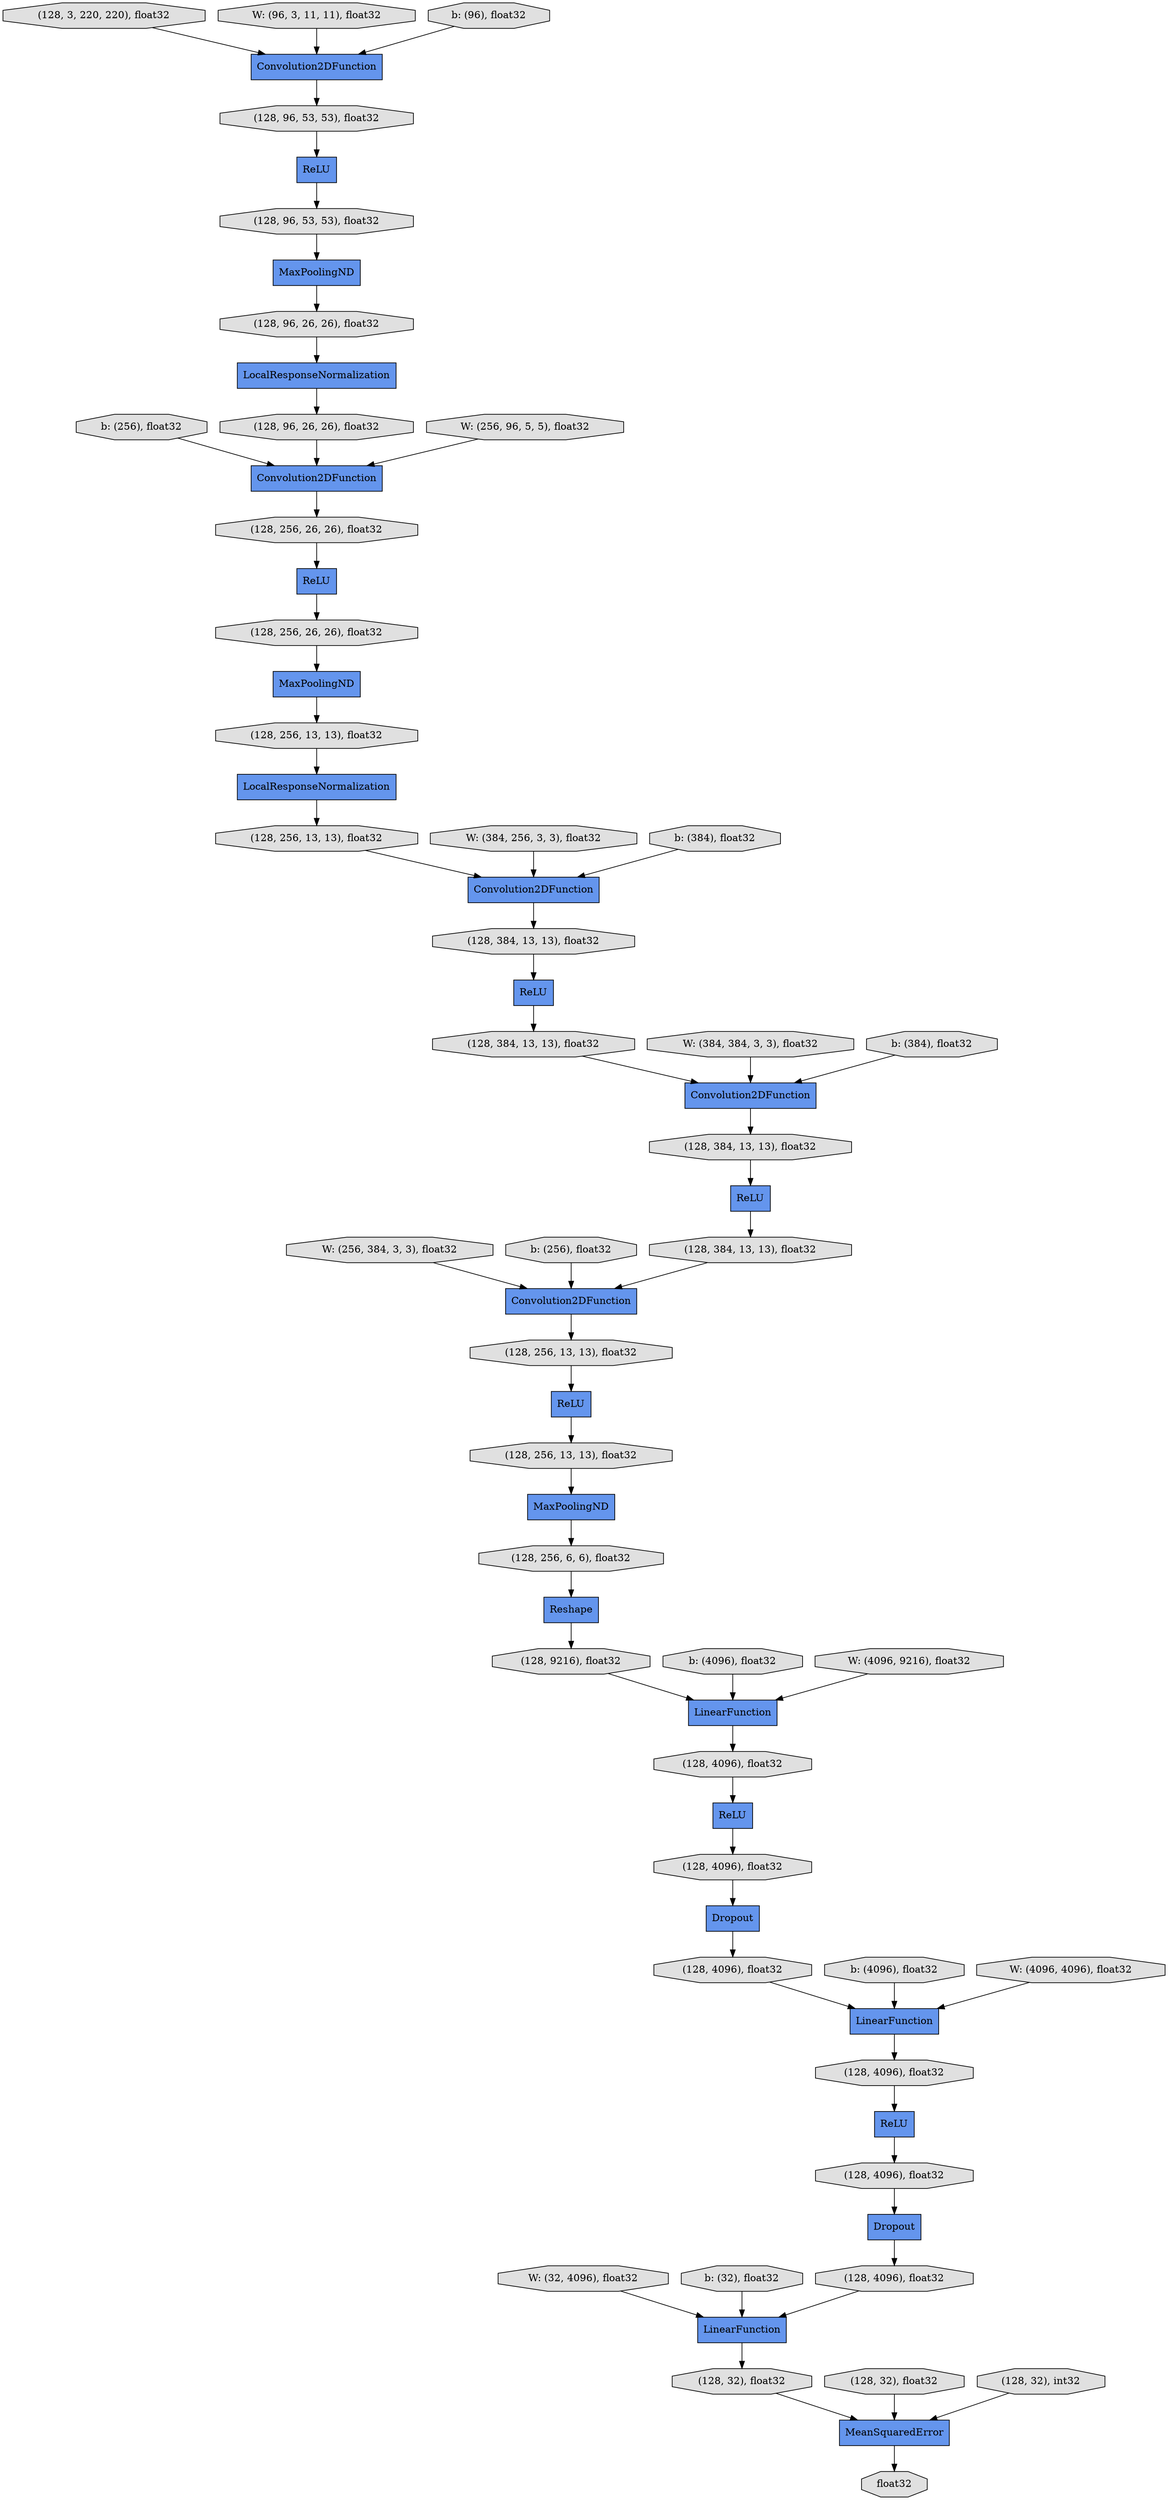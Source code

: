 digraph graphname{rankdir=TB;1378494498848 [label="W: (32, 4096), float32",shape="octagon",fillcolor="#E0E0E0",style="filled"];1378494527520 [label="LinearFunction",shape="record",fillcolor="#6495ED",style="filled"];1378494603376 [label="b: (256), float32",shape="octagon",fillcolor="#E0E0E0",style="filled"];1378494496880 [label="LocalResponseNormalization",shape="record",fillcolor="#6495ED",style="filled"];1377576218784 [label="W: (256, 384, 3, 3), float32",shape="octagon",fillcolor="#E0E0E0",style="filled"];1376537061552 [label="(128, 9216), float32",shape="octagon",fillcolor="#E0E0E0",style="filled"];1376537059488 [label="(128, 256, 13, 13), float32",shape="octagon",fillcolor="#E0E0E0",style="filled"];1377268480176 [label="(128, 256, 26, 26), float32",shape="octagon",fillcolor="#E0E0E0",style="filled"];1376537061696 [label="LinearFunction",shape="record",fillcolor="#6495ED",style="filled"];1378494499136 [label="ReLU",shape="record",fillcolor="#6495ED",style="filled"];1376537059680 [label="(128, 384, 13, 13), float32",shape="octagon",fillcolor="#E0E0E0",style="filled"];1376537061744 [label="(128, 4096), float32",shape="octagon",fillcolor="#E0E0E0",style="filled"];1378494603664 [label="W: (384, 256, 3, 3), float32",shape="octagon",fillcolor="#E0E0E0",style="filled"];1376537059776 [label="(128, 384, 13, 13), float32",shape="octagon",fillcolor="#E0E0E0",style="filled"];1376537061840 [label="(128, 4096), float32",shape="octagon",fillcolor="#E0E0E0",style="filled"];1378494499280 [label="Convolution2DFunction",shape="record",fillcolor="#6495ED",style="filled"];1378494497312 [label="MaxPoolingND",shape="record",fillcolor="#6495ED",style="filled"];1378494497360 [label="b: (256), float32",shape="octagon",fillcolor="#E0E0E0",style="filled"];1378494526080 [label="ReLU",shape="record",fillcolor="#6495ED",style="filled"];1378494604000 [label="b: (384), float32",shape="octagon",fillcolor="#E0E0E0",style="filled"];1376537062128 [label="(128, 4096), float32",shape="octagon",fillcolor="#E0E0E0",style="filled"];1378494499568 [label="b: (4096), float32",shape="octagon",fillcolor="#E0E0E0",style="filled"];1377268480800 [label="(128, 256, 13, 13), float32",shape="octagon",fillcolor="#E0E0E0",style="filled"];1376537060160 [label="(128, 256, 13, 13), float32",shape="octagon",fillcolor="#E0E0E0",style="filled"];1376537062224 [label="Dropout",shape="record",fillcolor="#6495ED",style="filled"];1377268480896 [label="(128, 96, 26, 26), float32",shape="octagon",fillcolor="#E0E0E0",style="filled"];1376537062320 [label="(128, 4096), float32",shape="octagon",fillcolor="#E0E0E0",style="filled"];1378494499808 [label="(128, 3, 220, 220), float32",shape="octagon",fillcolor="#E0E0E0",style="filled"];1376537060352 [label="(128, 384, 13, 13), float32",shape="octagon",fillcolor="#E0E0E0",style="filled"];1378494604288 [label="W: (384, 384, 3, 3), float32",shape="octagon",fillcolor="#E0E0E0",style="filled"];1378494526464 [label="LocalResponseNormalization",shape="record",fillcolor="#6495ED",style="filled"];1378494526512 [label="MaxPoolingND",shape="record",fillcolor="#6495ED",style="filled"];1376537062464 [label="MeanSquaredError",shape="record",fillcolor="#6495ED",style="filled"];1378494499904 [label="b: (32), float32",shape="octagon",fillcolor="#E0E0E0",style="filled"];1376537062560 [label="(128, 4096), float32",shape="octagon",fillcolor="#E0E0E0",style="filled"];1378494500000 [label="W: (4096, 4096), float32",shape="octagon",fillcolor="#E0E0E0",style="filled"];1378494526656 [label="(128, 384, 13, 13), float32",shape="octagon",fillcolor="#E0E0E0",style="filled"];1377268481232 [label="Convolution2DFunction",shape="record",fillcolor="#6495ED",style="filled"];1378494528672 [label="W: (96, 3, 11, 11), float32",shape="octagon",fillcolor="#E0E0E0",style="filled"];1377268481280 [label="Convolution2DFunction",shape="record",fillcolor="#6495ED",style="filled"];1378494528768 [label="(128, 96, 53, 53), float32",shape="octagon",fillcolor="#E0E0E0",style="filled"];1376537060640 [label="(128, 256, 13, 13), float32",shape="octagon",fillcolor="#E0E0E0",style="filled"];1378494526752 [label="(128, 96, 53, 53), float32",shape="octagon",fillcolor="#E0E0E0",style="filled"];1378494604624 [label="b: (384), float32",shape="octagon",fillcolor="#E0E0E0",style="filled"];1378494526896 [label="Dropout",shape="record",fillcolor="#6495ED",style="filled"];1376537062848 [label="(128, 4096), float32",shape="octagon",fillcolor="#E0E0E0",style="filled"];1378494528960 [label="b: (96), float32",shape="octagon",fillcolor="#E0E0E0",style="filled"];1378494526944 [label="(128, 96, 26, 26), float32",shape="octagon",fillcolor="#E0E0E0",style="filled"];1377268481520 [label="ReLU",shape="record",fillcolor="#6495ED",style="filled"];1376537062944 [label="(128, 32), float32",shape="octagon",fillcolor="#E0E0E0",style="filled"];1378494500384 [label="b: (4096), float32",shape="octagon",fillcolor="#E0E0E0",style="filled"];1378494500432 [label="Convolution2DFunction",shape="record",fillcolor="#6495ED",style="filled"];1376537063040 [label="(128, 32), float32",shape="octagon",fillcolor="#E0E0E0",style="filled"];1376537061024 [label="ReLU",shape="record",fillcolor="#6495ED",style="filled"];1378494527136 [label="Reshape",shape="record",fillcolor="#6495ED",style="filled"];1378494457504 [label="MaxPoolingND",shape="record",fillcolor="#6495ED",style="filled"];1377268481712 [label="ReLU",shape="record",fillcolor="#6495ED",style="filled"];1376537063136 [label="(128, 32), int32",shape="octagon",fillcolor="#E0E0E0",style="filled"];1378494500576 [label="ReLU",shape="record",fillcolor="#6495ED",style="filled"];1378494527232 [label="ReLU",shape="record",fillcolor="#6495ED",style="filled"];1376537061120 [label="(128, 256, 6, 6), float32",shape="octagon",fillcolor="#E0E0E0",style="filled"];1377268481808 [label="Convolution2DFunction",shape="record",fillcolor="#6495ED",style="filled"];1378494527280 [label="LinearFunction",shape="record",fillcolor="#6495ED",style="filled"];1378494529248 [label="W: (256, 96, 5, 5), float32",shape="octagon",fillcolor="#E0E0E0",style="filled"];1377268481904 [label="(128, 256, 26, 26), float32",shape="octagon",fillcolor="#E0E0E0",style="filled"];1378494500768 [label="W: (4096, 9216), float32",shape="octagon",fillcolor="#E0E0E0",style="filled"];1376537063376 [label="float32",shape="octagon",fillcolor="#E0E0E0",style="filled"];1378494526656 -> 1377268481712;1376537060160 -> 1377268481520;1378494499136 -> 1378494528768;1376537061024 -> 1376537062560;1377576218784 -> 1377268481280;1377268481520 -> 1376537060640;1378494526464 -> 1376537059488;1378494496880 -> 1377268480896;1378494500768 -> 1378494527520;1378494500384 -> 1378494527520;1378494497312 -> 1378494526944;1377268480176 -> 1378494500576;1376537062224 -> 1376537062848;1376537061840 -> 1378494526896;1376537059680 -> 1378494526080;1376537063136 -> 1376537062464;1377268480800 -> 1378494526464;1378494500000 -> 1376537061696;1377268480896 -> 1378494499280;1378494499280 -> 1377268480176;1376537062560 -> 1376537062224;1378494604000 -> 1377268481232;1378494500432 -> 1378494526752;1376537061552 -> 1378494527520;1376537060352 -> 1377268481280;1378494499568 -> 1376537061696;1377268481712 -> 1376537060352;1376537062128 -> 1376537061696;1378494499808 -> 1378494500432;1378494526944 -> 1378494496880;1378494528960 -> 1378494500432;1378494604288 -> 1377268481808;1378494498848 -> 1378494527280;1376537062464 -> 1376537063376;1378494499904 -> 1378494527280;1376537062848 -> 1378494527280;1378494526896 -> 1376537062128;1378494500576 -> 1377268481904;1378494497360 -> 1377268481280;1376537062944 -> 1376537062464;1378494528672 -> 1378494500432;1378494527136 -> 1376537061552;1377268481808 -> 1378494526656;1376537061120 -> 1378494527136;1378494526512 -> 1377268480800;1376537060640 -> 1378494457504;1377268481904 -> 1378494526512;1377268481280 -> 1376537060160;1378494526752 -> 1378494499136;1378494527520 -> 1376537061744;1378494457504 -> 1376537061120;1378494529248 -> 1378494499280;1378494528768 -> 1378494497312;1378494527280 -> 1376537062944;1376537061744 -> 1378494527232;1378494604624 -> 1377268481808;1378494603376 -> 1378494499280;1376537062320 -> 1376537061024;1376537059776 -> 1377268481808;1378494527232 -> 1376537061840;1377268481232 -> 1376537059680;1376537063040 -> 1376537062464;1376537059488 -> 1377268481232;1378494526080 -> 1376537059776;1376537061696 -> 1376537062320;1378494603664 -> 1377268481232;}